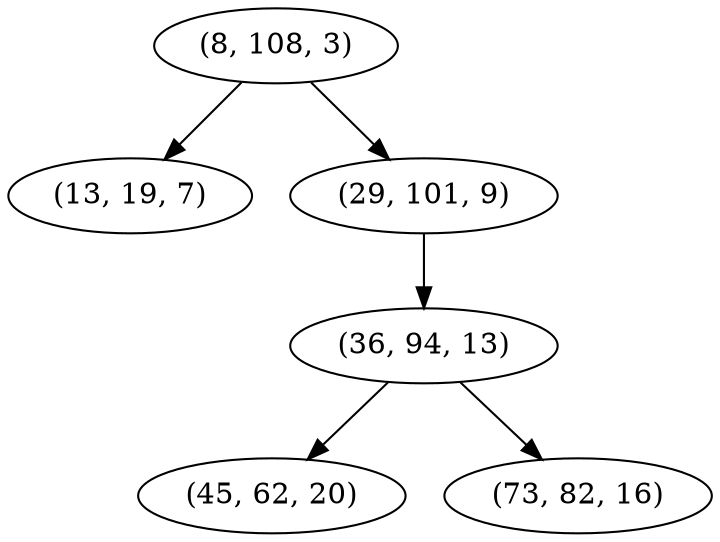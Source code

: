 digraph tree {
    "(8, 108, 3)";
    "(13, 19, 7)";
    "(29, 101, 9)";
    "(36, 94, 13)";
    "(45, 62, 20)";
    "(73, 82, 16)";
    "(8, 108, 3)" -> "(13, 19, 7)";
    "(8, 108, 3)" -> "(29, 101, 9)";
    "(29, 101, 9)" -> "(36, 94, 13)";
    "(36, 94, 13)" -> "(45, 62, 20)";
    "(36, 94, 13)" -> "(73, 82, 16)";
}
